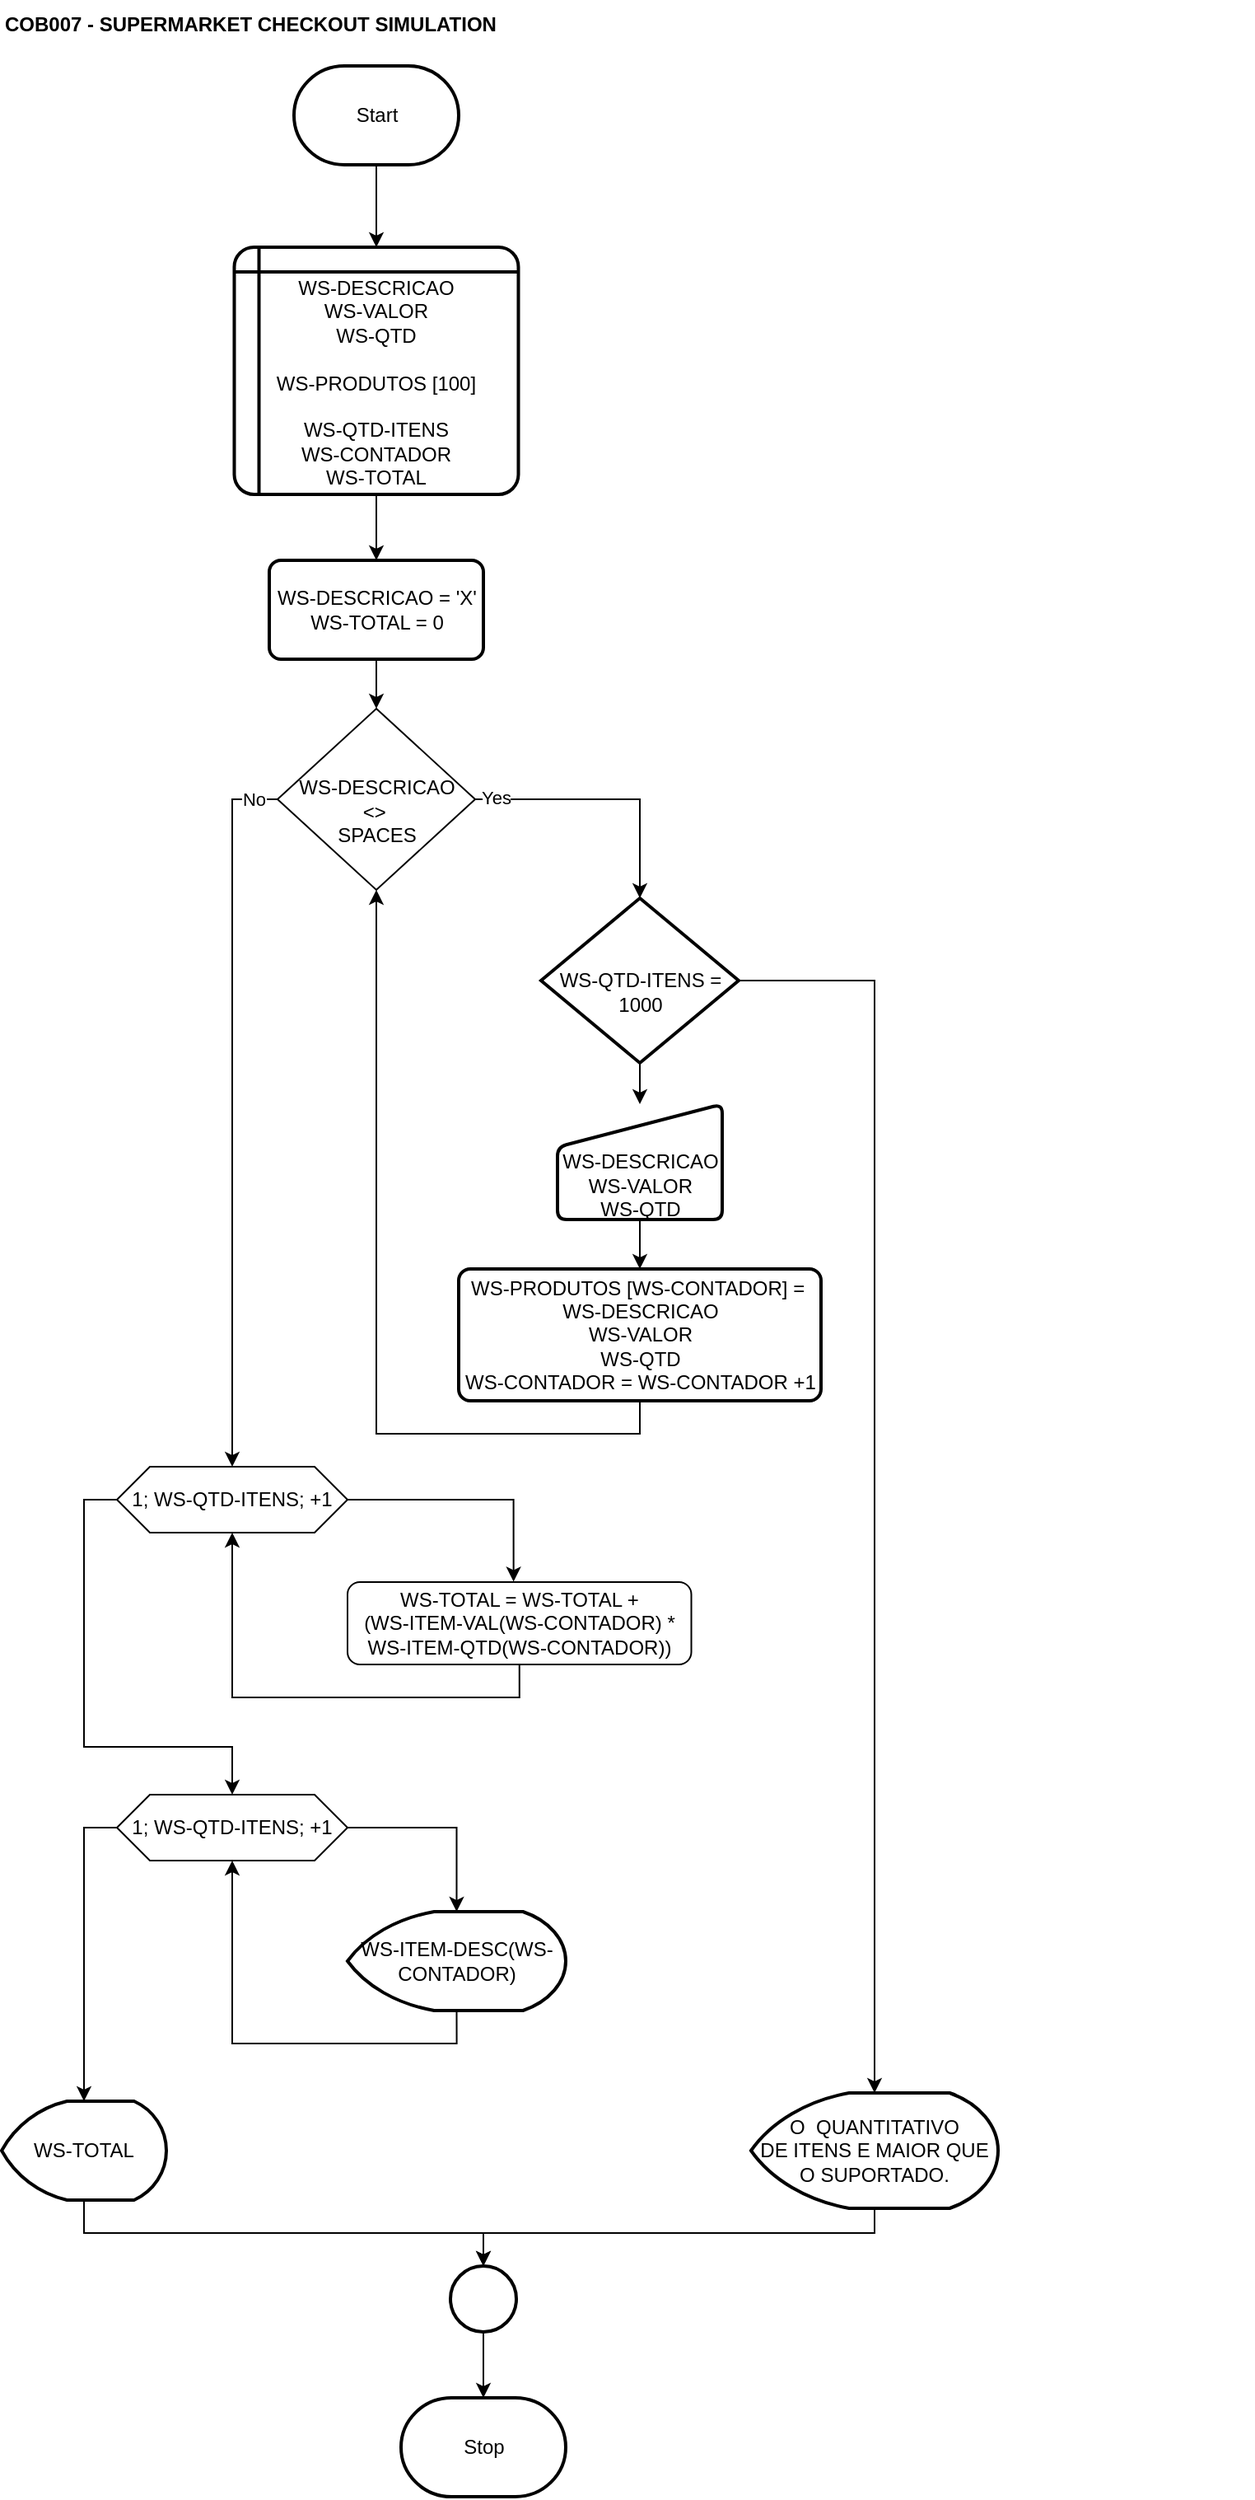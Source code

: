 <mxfile version="27.0.5">
  <diagram name="Página-1" id="tbhhrolYnf2YLyF_AGn1">
    <mxGraphModel dx="346" dy="229" grid="1" gridSize="10" guides="1" tooltips="1" connect="1" arrows="1" fold="1" page="1" pageScale="1" pageWidth="827" pageHeight="1169" math="0" shadow="0">
      <root>
        <mxCell id="0" />
        <mxCell id="1" parent="0" />
        <mxCell id="gUQwB867zqCJYkILIy9S-1" value="COB007 - SUPERMARKET CHECKOUT SIMULATION" style="text;html=1;align=left;verticalAlign=middle;whiteSpace=wrap;rounded=0;fontStyle=1" parent="1" vertex="1">
          <mxGeometry x="40" y="40" width="760" height="30" as="geometry" />
        </mxCell>
        <mxCell id="gUQwB867zqCJYkILIy9S-21" style="edgeStyle=orthogonalEdgeStyle;rounded=0;orthogonalLoop=1;jettySize=auto;html=1;exitX=0.5;exitY=1;exitDx=0;exitDy=0;exitPerimeter=0;entryX=0.5;entryY=0;entryDx=0;entryDy=0;" parent="1" source="gUQwB867zqCJYkILIy9S-3" target="gUQwB867zqCJYkILIy9S-4" edge="1">
          <mxGeometry relative="1" as="geometry" />
        </mxCell>
        <mxCell id="gUQwB867zqCJYkILIy9S-3" value="Start" style="strokeWidth=2;html=1;shape=mxgraph.flowchart.terminator;whiteSpace=wrap;" parent="1" vertex="1">
          <mxGeometry x="217.5" y="80" width="100" height="60" as="geometry" />
        </mxCell>
        <mxCell id="gUQwB867zqCJYkILIy9S-4" value="&lt;div&gt;&lt;br&gt;&lt;/div&gt;WS-DESCRICAO&lt;div&gt;WS-VALOR&lt;/div&gt;&lt;div&gt;WS-QTD&lt;/div&gt;&lt;div&gt;&lt;br&gt;&lt;/div&gt;&lt;div&gt;WS-PRODUTOS [100]&lt;/div&gt;&lt;div&gt;&lt;br&gt;&lt;/div&gt;&lt;div&gt;WS-QTD-ITENS&lt;/div&gt;&lt;div&gt;WS-CONTADOR&lt;/div&gt;&lt;div&gt;WS-TOTAL&lt;/div&gt;" style="shape=internalStorage;whiteSpace=wrap;html=1;dx=15;dy=15;rounded=1;arcSize=8;strokeWidth=2;" parent="1" vertex="1">
          <mxGeometry x="181.25" y="190" width="172.5" height="150" as="geometry" />
        </mxCell>
        <mxCell id="Y1482ZWGuipZwk_B3sHS-2" value="" style="edgeStyle=orthogonalEdgeStyle;rounded=0;orthogonalLoop=1;jettySize=auto;html=1;exitX=0.5;exitY=1;exitDx=0;exitDy=0;entryX=0.5;entryY=0;entryDx=0;entryDy=0;" edge="1" parent="1" source="gUQwB867zqCJYkILIy9S-4" target="Y1482ZWGuipZwk_B3sHS-1">
          <mxGeometry relative="1" as="geometry">
            <mxPoint x="268" y="570" as="targetPoint" />
            <mxPoint x="268" y="340" as="sourcePoint" />
          </mxGeometry>
        </mxCell>
        <mxCell id="Y1482ZWGuipZwk_B3sHS-13" style="edgeStyle=orthogonalEdgeStyle;rounded=0;orthogonalLoop=1;jettySize=auto;html=1;exitX=0.5;exitY=1;exitDx=0;exitDy=0;entryX=0.5;entryY=0;entryDx=0;entryDy=0;" edge="1" parent="1" source="Y1482ZWGuipZwk_B3sHS-1" target="Y1482ZWGuipZwk_B3sHS-11">
          <mxGeometry relative="1" as="geometry" />
        </mxCell>
        <mxCell id="Y1482ZWGuipZwk_B3sHS-1" value="WS-DESCRICAO = &#39;X&#39;&lt;div&gt;WS-TOTAL = 0&lt;/div&gt;" style="rounded=1;whiteSpace=wrap;html=1;absoluteArcSize=1;arcSize=14;strokeWidth=2;" vertex="1" parent="1">
          <mxGeometry x="202.5" y="380" width="130" height="60" as="geometry" />
        </mxCell>
        <mxCell id="Y1482ZWGuipZwk_B3sHS-4" value="Stop" style="strokeWidth=2;html=1;shape=mxgraph.flowchart.terminator;whiteSpace=wrap;" vertex="1" parent="1">
          <mxGeometry x="282.5" y="1495" width="100" height="60" as="geometry" />
        </mxCell>
        <mxCell id="Y1482ZWGuipZwk_B3sHS-28" style="edgeStyle=orthogonalEdgeStyle;rounded=0;orthogonalLoop=1;jettySize=auto;html=1;exitX=0;exitY=0.5;exitDx=0;exitDy=0;entryX=0.5;entryY=0;entryDx=0;entryDy=0;" edge="1" parent="1" source="Y1482ZWGuipZwk_B3sHS-11" target="Y1482ZWGuipZwk_B3sHS-25">
          <mxGeometry relative="1" as="geometry" />
        </mxCell>
        <mxCell id="Y1482ZWGuipZwk_B3sHS-29" value="No" style="edgeLabel;html=1;align=center;verticalAlign=middle;resizable=0;points=[];" vertex="1" connectable="0" parent="Y1482ZWGuipZwk_B3sHS-28">
          <mxGeometry x="-0.962" y="1" relative="1" as="geometry">
            <mxPoint x="-7" y="-1" as="offset" />
          </mxGeometry>
        </mxCell>
        <mxCell id="Y1482ZWGuipZwk_B3sHS-11" value="&lt;div&gt;&lt;font&gt;&lt;br&gt;&lt;/font&gt;&lt;/div&gt;&lt;font&gt;WS-DESCRICAO&lt;/font&gt;&lt;div&gt;&lt;font&gt;&amp;lt;&amp;gt;&amp;nbsp;&lt;/font&gt;&lt;/div&gt;&lt;div&gt;&lt;font&gt;SPACES&lt;/font&gt;&lt;/div&gt;" style="rhombus;whiteSpace=wrap;html=1;" vertex="1" parent="1">
          <mxGeometry x="207.5" y="470" width="120" height="110" as="geometry" />
        </mxCell>
        <mxCell id="Y1482ZWGuipZwk_B3sHS-24" style="edgeStyle=orthogonalEdgeStyle;rounded=0;orthogonalLoop=1;jettySize=auto;html=1;exitX=0.5;exitY=1;exitDx=0;exitDy=0;entryX=0.5;entryY=0;entryDx=0;entryDy=0;" edge="1" parent="1" source="Y1482ZWGuipZwk_B3sHS-14" target="Y1482ZWGuipZwk_B3sHS-23">
          <mxGeometry relative="1" as="geometry" />
        </mxCell>
        <mxCell id="Y1482ZWGuipZwk_B3sHS-14" value="&lt;div&gt;&lt;br&gt;&lt;/div&gt;&lt;div&gt;&lt;br&gt;&lt;/div&gt;WS-DESCRICAO&lt;div&gt;WS-VALOR&lt;/div&gt;&lt;div&gt;WS-QTD&lt;/div&gt;" style="html=1;strokeWidth=2;shape=manualInput;whiteSpace=wrap;rounded=1;size=26;arcSize=11;" vertex="1" parent="1">
          <mxGeometry x="377.5" y="710" width="100" height="70" as="geometry" />
        </mxCell>
        <mxCell id="Y1482ZWGuipZwk_B3sHS-22" style="edgeStyle=orthogonalEdgeStyle;rounded=0;orthogonalLoop=1;jettySize=auto;html=1;exitX=0.5;exitY=1;exitDx=0;exitDy=0;exitPerimeter=0;" edge="1" parent="1" source="Y1482ZWGuipZwk_B3sHS-17" target="Y1482ZWGuipZwk_B3sHS-14">
          <mxGeometry relative="1" as="geometry" />
        </mxCell>
        <mxCell id="Y1482ZWGuipZwk_B3sHS-17" value="&lt;div&gt;&lt;br&gt;&lt;/div&gt;&lt;div&gt;&lt;span style=&quot;background-color: transparent; color: light-dark(rgb(0, 0, 0), rgb(255, 255, 255));&quot;&gt;WS-QTD-ITENS =&lt;/span&gt;&lt;/div&gt;&lt;div&gt;1000&lt;/div&gt;" style="strokeWidth=2;html=1;shape=mxgraph.flowchart.decision;whiteSpace=wrap;" vertex="1" parent="1">
          <mxGeometry x="367.5" y="585" width="120" height="100" as="geometry" />
        </mxCell>
        <mxCell id="Y1482ZWGuipZwk_B3sHS-18" style="edgeStyle=orthogonalEdgeStyle;rounded=0;orthogonalLoop=1;jettySize=auto;html=1;exitX=1;exitY=0.5;exitDx=0;exitDy=0;entryX=0.5;entryY=0;entryDx=0;entryDy=0;entryPerimeter=0;" edge="1" parent="1" source="Y1482ZWGuipZwk_B3sHS-11" target="Y1482ZWGuipZwk_B3sHS-17">
          <mxGeometry relative="1" as="geometry" />
        </mxCell>
        <mxCell id="Y1482ZWGuipZwk_B3sHS-19" value="Yes" style="edgeLabel;html=1;align=center;verticalAlign=middle;resizable=0;points=[];" vertex="1" connectable="0" parent="Y1482ZWGuipZwk_B3sHS-18">
          <mxGeometry x="-0.544" y="1" relative="1" as="geometry">
            <mxPoint x="-24" as="offset" />
          </mxGeometry>
        </mxCell>
        <mxCell id="Y1482ZWGuipZwk_B3sHS-20" value="&lt;div&gt;&lt;span style=&quot;background-color: transparent; color: light-dark(rgb(0, 0, 0), rgb(255, 255, 255));&quot;&gt;O&amp;nbsp; QUANTITA&lt;/span&gt;&lt;span style=&quot;background-color: transparent; color: light-dark(rgb(0, 0, 0), rgb(255, 255, 255));&quot;&gt;TIVO&lt;/span&gt;&lt;/div&gt;&lt;div&gt;&lt;span style=&quot;background-color: transparent; color: light-dark(rgb(0, 0, 0), rgb(255, 255, 255));&quot;&gt;DE ITENS E MAIOR QUE O&amp;nbsp;&lt;/span&gt;&lt;span style=&quot;background-color: transparent; color: light-dark(rgb(0, 0, 0), rgb(255, 255, 255));&quot;&gt;SUPORTADO.&lt;/span&gt;&lt;/div&gt;" style="strokeWidth=2;html=1;shape=mxgraph.flowchart.display;whiteSpace=wrap;" vertex="1" parent="1">
          <mxGeometry x="495" y="1310" width="150" height="70" as="geometry" />
        </mxCell>
        <mxCell id="Y1482ZWGuipZwk_B3sHS-21" style="edgeStyle=orthogonalEdgeStyle;rounded=0;orthogonalLoop=1;jettySize=auto;html=1;exitX=1;exitY=0.5;exitDx=0;exitDy=0;exitPerimeter=0;entryX=0.5;entryY=0;entryDx=0;entryDy=0;entryPerimeter=0;" edge="1" parent="1" source="Y1482ZWGuipZwk_B3sHS-17" target="Y1482ZWGuipZwk_B3sHS-20">
          <mxGeometry relative="1" as="geometry" />
        </mxCell>
        <mxCell id="Y1482ZWGuipZwk_B3sHS-27" style="edgeStyle=orthogonalEdgeStyle;rounded=0;orthogonalLoop=1;jettySize=auto;html=1;exitX=0.5;exitY=1;exitDx=0;exitDy=0;entryX=0.5;entryY=1;entryDx=0;entryDy=0;" edge="1" parent="1" source="Y1482ZWGuipZwk_B3sHS-23" target="Y1482ZWGuipZwk_B3sHS-11">
          <mxGeometry relative="1" as="geometry" />
        </mxCell>
        <mxCell id="Y1482ZWGuipZwk_B3sHS-23" value="&lt;div&gt;WS-PRODUTOS [WS-CONTADOR] =&amp;nbsp;&lt;/div&gt;WS-DESCRICAO&lt;div&gt;WS-VALOR&lt;/div&gt;&lt;div&gt;WS-QTD&lt;/div&gt;&lt;div&gt;WS-CONTADOR =&amp;nbsp;&lt;span style=&quot;background-color: transparent; color: light-dark(rgb(0, 0, 0), rgb(255, 255, 255));&quot;&gt;WS-CONTADOR +1&lt;/span&gt;&lt;/div&gt;" style="rounded=1;whiteSpace=wrap;html=1;absoluteArcSize=1;arcSize=14;strokeWidth=2;" vertex="1" parent="1">
          <mxGeometry x="317.5" y="810" width="220" height="80" as="geometry" />
        </mxCell>
        <mxCell id="Y1482ZWGuipZwk_B3sHS-25" value="1; WS-QTD-ITENS; +1" style="shape=hexagon;perimeter=hexagonPerimeter2;whiteSpace=wrap;html=1;fixedSize=1;" vertex="1" parent="1">
          <mxGeometry x="110" y="930" width="140" height="40" as="geometry" />
        </mxCell>
        <mxCell id="Y1482ZWGuipZwk_B3sHS-32" style="edgeStyle=orthogonalEdgeStyle;rounded=0;orthogonalLoop=1;jettySize=auto;html=1;exitX=0.5;exitY=1;exitDx=0;exitDy=0;entryX=0.5;entryY=1;entryDx=0;entryDy=0;" edge="1" parent="1" source="Y1482ZWGuipZwk_B3sHS-30" target="Y1482ZWGuipZwk_B3sHS-25">
          <mxGeometry relative="1" as="geometry" />
        </mxCell>
        <mxCell id="Y1482ZWGuipZwk_B3sHS-30" value="&lt;div&gt;WS-TOTAL = WS-TOTAL +&lt;/div&gt;&lt;div&gt;&lt;span style=&quot;background-color: transparent; color: light-dark(rgb(0, 0, 0), rgb(255, 255, 255));&quot;&gt;(WS-ITEM-VAL(WS-CONTADOR) *&lt;/span&gt;&lt;/div&gt;&lt;div&gt;WS-ITEM-QTD(WS-CONTADOR))&lt;/div&gt;" style="rounded=1;whiteSpace=wrap;html=1;" vertex="1" parent="1">
          <mxGeometry x="250" y="1000" width="208.75" height="50" as="geometry" />
        </mxCell>
        <mxCell id="Y1482ZWGuipZwk_B3sHS-31" style="edgeStyle=orthogonalEdgeStyle;rounded=0;orthogonalLoop=1;jettySize=auto;html=1;exitX=1;exitY=0.5;exitDx=0;exitDy=0;entryX=0.483;entryY=-0.005;entryDx=0;entryDy=0;entryPerimeter=0;" edge="1" parent="1" source="Y1482ZWGuipZwk_B3sHS-25" target="Y1482ZWGuipZwk_B3sHS-30">
          <mxGeometry relative="1" as="geometry" />
        </mxCell>
        <mxCell id="Y1482ZWGuipZwk_B3sHS-37" style="edgeStyle=orthogonalEdgeStyle;rounded=0;orthogonalLoop=1;jettySize=auto;html=1;exitX=1;exitY=0.5;exitDx=0;exitDy=0;" edge="1" parent="1" source="Y1482ZWGuipZwk_B3sHS-33" target="Y1482ZWGuipZwk_B3sHS-36">
          <mxGeometry relative="1" as="geometry" />
        </mxCell>
        <mxCell id="Y1482ZWGuipZwk_B3sHS-33" value="1; WS-QTD-ITENS; +1" style="shape=hexagon;perimeter=hexagonPerimeter2;whiteSpace=wrap;html=1;fixedSize=1;" vertex="1" parent="1">
          <mxGeometry x="110" y="1129" width="140" height="40" as="geometry" />
        </mxCell>
        <mxCell id="Y1482ZWGuipZwk_B3sHS-34" style="edgeStyle=orthogonalEdgeStyle;rounded=0;orthogonalLoop=1;jettySize=auto;html=1;exitX=0;exitY=0.5;exitDx=0;exitDy=0;entryX=0.5;entryY=0;entryDx=0;entryDy=0;" edge="1" parent="1" source="Y1482ZWGuipZwk_B3sHS-25" target="Y1482ZWGuipZwk_B3sHS-33">
          <mxGeometry relative="1" as="geometry">
            <mxPoint x="140" y="1090" as="targetPoint" />
            <Array as="points">
              <mxPoint x="90" y="950" />
              <mxPoint x="90" y="1100" />
              <mxPoint x="180" y="1100" />
            </Array>
          </mxGeometry>
        </mxCell>
        <mxCell id="Y1482ZWGuipZwk_B3sHS-38" style="edgeStyle=orthogonalEdgeStyle;rounded=0;orthogonalLoop=1;jettySize=auto;html=1;exitX=0.5;exitY=1;exitDx=0;exitDy=0;exitPerimeter=0;" edge="1" parent="1" source="Y1482ZWGuipZwk_B3sHS-36" target="Y1482ZWGuipZwk_B3sHS-33">
          <mxGeometry relative="1" as="geometry" />
        </mxCell>
        <mxCell id="Y1482ZWGuipZwk_B3sHS-36" value="WS-ITEM-DESC(WS-CONTADOR)" style="strokeWidth=2;html=1;shape=mxgraph.flowchart.display;whiteSpace=wrap;" vertex="1" parent="1">
          <mxGeometry x="250" y="1200" width="132.5" height="60" as="geometry" />
        </mxCell>
        <mxCell id="Y1482ZWGuipZwk_B3sHS-39" value="WS-TOTAL" style="strokeWidth=2;html=1;shape=mxgraph.flowchart.display;whiteSpace=wrap;" vertex="1" parent="1">
          <mxGeometry x="40" y="1315" width="100" height="60" as="geometry" />
        </mxCell>
        <mxCell id="Y1482ZWGuipZwk_B3sHS-41" value="" style="strokeWidth=2;html=1;shape=mxgraph.flowchart.start_2;whiteSpace=wrap;" vertex="1" parent="1">
          <mxGeometry x="312.5" y="1415" width="40" height="40" as="geometry" />
        </mxCell>
        <mxCell id="Y1482ZWGuipZwk_B3sHS-42" style="edgeStyle=orthogonalEdgeStyle;rounded=0;orthogonalLoop=1;jettySize=auto;html=1;exitX=0.5;exitY=1;exitDx=0;exitDy=0;exitPerimeter=0;entryX=0.5;entryY=0;entryDx=0;entryDy=0;entryPerimeter=0;" edge="1" parent="1" source="Y1482ZWGuipZwk_B3sHS-41" target="Y1482ZWGuipZwk_B3sHS-4">
          <mxGeometry relative="1" as="geometry" />
        </mxCell>
        <mxCell id="Y1482ZWGuipZwk_B3sHS-43" style="edgeStyle=orthogonalEdgeStyle;rounded=0;orthogonalLoop=1;jettySize=auto;html=1;exitX=0.5;exitY=1;exitDx=0;exitDy=0;exitPerimeter=0;entryX=0.5;entryY=0;entryDx=0;entryDy=0;entryPerimeter=0;" edge="1" parent="1" source="Y1482ZWGuipZwk_B3sHS-39" target="Y1482ZWGuipZwk_B3sHS-41">
          <mxGeometry relative="1" as="geometry">
            <mxPoint x="90" y="1375" as="sourcePoint" />
          </mxGeometry>
        </mxCell>
        <mxCell id="Y1482ZWGuipZwk_B3sHS-45" style="edgeStyle=orthogonalEdgeStyle;rounded=0;orthogonalLoop=1;jettySize=auto;html=1;exitX=0;exitY=0.5;exitDx=0;exitDy=0;entryX=0.5;entryY=0;entryDx=0;entryDy=0;entryPerimeter=0;" edge="1" parent="1" source="Y1482ZWGuipZwk_B3sHS-33" target="Y1482ZWGuipZwk_B3sHS-39">
          <mxGeometry relative="1" as="geometry">
            <mxPoint x="90" y="1340" as="targetPoint" />
          </mxGeometry>
        </mxCell>
        <mxCell id="Y1482ZWGuipZwk_B3sHS-47" style="edgeStyle=orthogonalEdgeStyle;rounded=0;orthogonalLoop=1;jettySize=auto;html=1;exitX=0.5;exitY=1;exitDx=0;exitDy=0;exitPerimeter=0;entryX=0.5;entryY=0;entryDx=0;entryDy=0;entryPerimeter=0;" edge="1" parent="1" source="Y1482ZWGuipZwk_B3sHS-20" target="Y1482ZWGuipZwk_B3sHS-41">
          <mxGeometry relative="1" as="geometry">
            <Array as="points">
              <mxPoint x="570" y="1395" />
              <mxPoint x="333" y="1395" />
            </Array>
          </mxGeometry>
        </mxCell>
      </root>
    </mxGraphModel>
  </diagram>
</mxfile>
